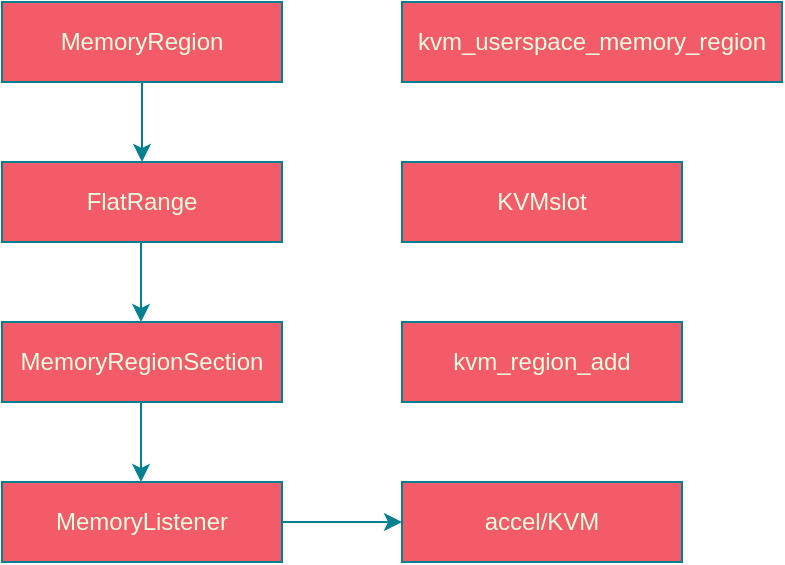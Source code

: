 <mxfile version="21.1.7" type="github">
  <diagram name="第 1 页" id="2JhId29dIe4tbYkc7AIb">
    <mxGraphModel dx="790" dy="1112" grid="1" gridSize="10" guides="1" tooltips="1" connect="1" arrows="1" fold="1" page="1" pageScale="1" pageWidth="827" pageHeight="1169" math="0" shadow="0">
      <root>
        <mxCell id="0" />
        <mxCell id="1" parent="0" />
        <mxCell id="XDVQFy55MBinO6Lx801Y-1" value="MemoryRegion" style="rounded=0;whiteSpace=wrap;html=1;labelBackgroundColor=none;fillColor=#F45B69;strokeColor=#028090;fontColor=#E4FDE1;" vertex="1" parent="1">
          <mxGeometry x="40" y="160" width="140" height="40" as="geometry" />
        </mxCell>
        <mxCell id="XDVQFy55MBinO6Lx801Y-2" value="FlatRange" style="rounded=0;whiteSpace=wrap;html=1;labelBackgroundColor=none;fillColor=#F45B69;strokeColor=#028090;fontColor=#E4FDE1;" vertex="1" parent="1">
          <mxGeometry x="40" y="240" width="140" height="40" as="geometry" />
        </mxCell>
        <mxCell id="XDVQFy55MBinO6Lx801Y-3" value="MemoryListener" style="rounded=0;whiteSpace=wrap;html=1;labelBackgroundColor=none;fillColor=#F45B69;strokeColor=#028090;fontColor=#E4FDE1;" vertex="1" parent="1">
          <mxGeometry x="40" y="400" width="140" height="40" as="geometry" />
        </mxCell>
        <mxCell id="XDVQFy55MBinO6Lx801Y-4" value="MemoryRegionSection" style="rounded=0;whiteSpace=wrap;html=1;labelBackgroundColor=none;fillColor=#F45B69;strokeColor=#028090;fontColor=#E4FDE1;" vertex="1" parent="1">
          <mxGeometry x="40" y="320" width="140" height="40" as="geometry" />
        </mxCell>
        <mxCell id="XDVQFy55MBinO6Lx801Y-5" value="accel/KVM" style="rounded=0;whiteSpace=wrap;html=1;labelBackgroundColor=none;fillColor=#F45B69;strokeColor=#028090;fontColor=#E4FDE1;" vertex="1" parent="1">
          <mxGeometry x="240" y="400" width="140" height="40" as="geometry" />
        </mxCell>
        <mxCell id="XDVQFy55MBinO6Lx801Y-6" value="" style="endArrow=classic;html=1;rounded=0;strokeColor=#028090;fontColor=#E4FDE1;fillColor=#F45B69;exitX=0.5;exitY=1;exitDx=0;exitDy=0;entryX=0.5;entryY=0;entryDx=0;entryDy=0;" edge="1" parent="1" source="XDVQFy55MBinO6Lx801Y-1" target="XDVQFy55MBinO6Lx801Y-2">
          <mxGeometry width="50" height="50" relative="1" as="geometry">
            <mxPoint x="380" y="590" as="sourcePoint" />
            <mxPoint x="430" y="540" as="targetPoint" />
          </mxGeometry>
        </mxCell>
        <mxCell id="XDVQFy55MBinO6Lx801Y-7" value="" style="endArrow=classic;html=1;rounded=0;strokeColor=#028090;fontColor=#E4FDE1;fillColor=#F45B69;exitX=0.5;exitY=1;exitDx=0;exitDy=0;entryX=0.5;entryY=0;entryDx=0;entryDy=0;" edge="1" parent="1">
          <mxGeometry width="50" height="50" relative="1" as="geometry">
            <mxPoint x="109.5" y="280" as="sourcePoint" />
            <mxPoint x="109.5" y="320" as="targetPoint" />
          </mxGeometry>
        </mxCell>
        <mxCell id="XDVQFy55MBinO6Lx801Y-8" value="" style="endArrow=classic;html=1;rounded=0;strokeColor=#028090;fontColor=#E4FDE1;fillColor=#F45B69;exitX=0.5;exitY=1;exitDx=0;exitDy=0;entryX=0.5;entryY=0;entryDx=0;entryDy=0;" edge="1" parent="1">
          <mxGeometry width="50" height="50" relative="1" as="geometry">
            <mxPoint x="109.5" y="360" as="sourcePoint" />
            <mxPoint x="109.5" y="400" as="targetPoint" />
          </mxGeometry>
        </mxCell>
        <mxCell id="XDVQFy55MBinO6Lx801Y-9" value="" style="endArrow=classic;html=1;rounded=0;strokeColor=#028090;fontColor=#E4FDE1;fillColor=#F45B69;exitX=1;exitY=0.5;exitDx=0;exitDy=0;entryX=0;entryY=0.5;entryDx=0;entryDy=0;" edge="1" parent="1" source="XDVQFy55MBinO6Lx801Y-3" target="XDVQFy55MBinO6Lx801Y-5">
          <mxGeometry width="50" height="50" relative="1" as="geometry">
            <mxPoint x="140" y="230" as="sourcePoint" />
            <mxPoint x="140" y="270" as="targetPoint" />
          </mxGeometry>
        </mxCell>
        <mxCell id="XDVQFy55MBinO6Lx801Y-11" value="kvm_region_add" style="rounded=0;whiteSpace=wrap;html=1;labelBackgroundColor=none;fillColor=#F45B69;strokeColor=#028090;fontColor=#E4FDE1;" vertex="1" parent="1">
          <mxGeometry x="240" y="320" width="140" height="40" as="geometry" />
        </mxCell>
        <mxCell id="XDVQFy55MBinO6Lx801Y-12" value="KVMslot" style="rounded=0;whiteSpace=wrap;html=1;labelBackgroundColor=none;fillColor=#F45B69;strokeColor=#028090;fontColor=#E4FDE1;" vertex="1" parent="1">
          <mxGeometry x="240" y="240" width="140" height="40" as="geometry" />
        </mxCell>
        <mxCell id="XDVQFy55MBinO6Lx801Y-13" value="kvm_userspace_memory_region" style="rounded=0;whiteSpace=wrap;html=1;labelBackgroundColor=none;fillColor=#F45B69;strokeColor=#028090;fontColor=#E4FDE1;" vertex="1" parent="1">
          <mxGeometry x="240" y="160" width="190" height="40" as="geometry" />
        </mxCell>
      </root>
    </mxGraphModel>
  </diagram>
</mxfile>
